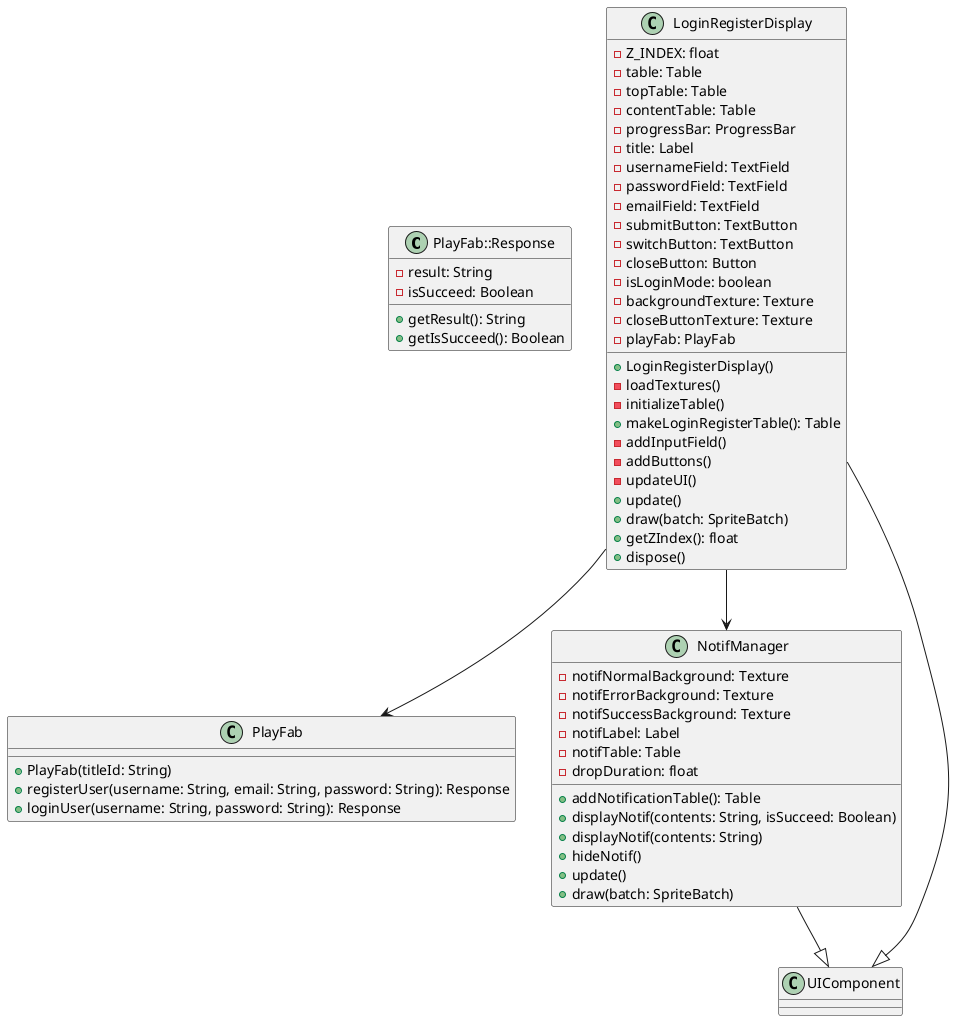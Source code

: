 @startuml


class PlayFab::Response {
    - result: String
    - isSucceed: Boolean
    + getResult(): String
    + getIsSucceed(): Boolean
}


class PlayFab {
    + PlayFab(titleId: String)
    + registerUser(username: String, email: String, password: String): Response
    + loginUser(username: String, password: String): Response
}

class LoginRegisterDisplay {
    - Z_INDEX: float
    - table: Table
    - topTable: Table
    - contentTable: Table
    - progressBar: ProgressBar
    - title: Label
    - usernameField: TextField
    - passwordField: TextField
    - emailField: TextField
    - submitButton: TextButton
    - switchButton: TextButton
    - closeButton: Button
    - isLoginMode: boolean
    - backgroundTexture: Texture
    - closeButtonTexture: Texture
    - playFab: PlayFab

    + LoginRegisterDisplay()
    - loadTextures()
    - initializeTable()
    + makeLoginRegisterTable(): Table
    - addInputField()
    - addButtons()
    - updateUI()
    + update()
    + draw(batch: SpriteBatch)
    + getZIndex(): float
    + dispose()
}

class NotifManager {
    - notifNormalBackground: Texture
    - notifErrorBackground: Texture
    - notifSuccessBackground: Texture
    - notifLabel: Label
    - notifTable: Table
    - dropDuration: float
    + addNotificationTable(): Table
    + displayNotif(contents: String, isSucceed: Boolean)
    + displayNotif(contents: String)
    + hideNotif()
    + update()
    + draw(batch: SpriteBatch)
}

LoginRegisterDisplay --|> UIComponent
LoginRegisterDisplay --> PlayFab
LoginRegisterDisplay --> NotifManager
NotifManager --|> UIComponent
@enduml
